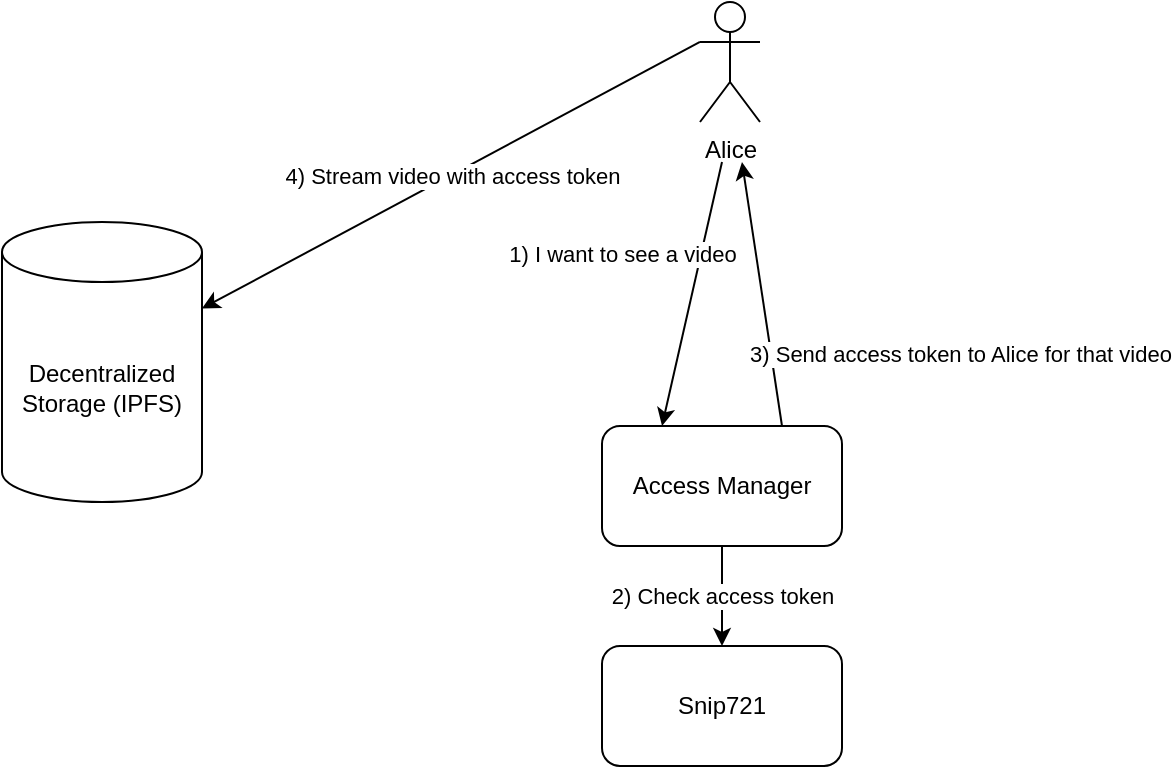 <mxfile version="20.2.1" type="github">
  <diagram id="qeXTaP9J9YP38mxGaQYU" name="Page-1">
    <mxGraphModel dx="1348" dy="773" grid="1" gridSize="10" guides="1" tooltips="1" connect="1" arrows="1" fold="1" page="1" pageScale="1" pageWidth="1169" pageHeight="827" math="0" shadow="0">
      <root>
        <mxCell id="0" />
        <mxCell id="1" parent="0" />
        <mxCell id="ReaQBcY6dgilL2wruTsK-2" value="Snip721" style="rounded=1;whiteSpace=wrap;html=1;" vertex="1" parent="1">
          <mxGeometry x="440" y="442" width="120" height="60" as="geometry" />
        </mxCell>
        <mxCell id="ReaQBcY6dgilL2wruTsK-3" value="2) Check access token" style="edgeStyle=none;rounded=0;orthogonalLoop=1;jettySize=auto;html=1;exitX=0.5;exitY=1;exitDx=0;exitDy=0;entryX=0.5;entryY=0;entryDx=0;entryDy=0;" edge="1" parent="1" source="ReaQBcY6dgilL2wruTsK-4" target="ReaQBcY6dgilL2wruTsK-2">
          <mxGeometry relative="1" as="geometry" />
        </mxCell>
        <mxCell id="ReaQBcY6dgilL2wruTsK-12" value="3) Send access token to Alice for that video" style="edgeStyle=none;rounded=0;orthogonalLoop=1;jettySize=auto;html=1;exitX=0.75;exitY=0;exitDx=0;exitDy=0;" edge="1" parent="1" source="ReaQBcY6dgilL2wruTsK-4">
          <mxGeometry x="-0.674" y="-93" relative="1" as="geometry">
            <mxPoint x="530" y="299.5" as="sourcePoint" />
            <mxPoint x="510" y="200" as="targetPoint" />
            <mxPoint as="offset" />
          </mxGeometry>
        </mxCell>
        <mxCell id="ReaQBcY6dgilL2wruTsK-4" value="Access Manager" style="rounded=1;whiteSpace=wrap;html=1;" vertex="1" parent="1">
          <mxGeometry x="440" y="332" width="120" height="60" as="geometry" />
        </mxCell>
        <mxCell id="ReaQBcY6dgilL2wruTsK-5" value="Decentralized Storage (IPFS)" style="shape=cylinder3;whiteSpace=wrap;html=1;boundedLbl=1;backgroundOutline=1;size=15;" vertex="1" parent="1">
          <mxGeometry x="140" y="230" width="100" height="140" as="geometry" />
        </mxCell>
        <mxCell id="ReaQBcY6dgilL2wruTsK-6" value="1) I want to see a video" style="edgeStyle=none;rounded=0;orthogonalLoop=1;jettySize=auto;html=1;entryX=0.25;entryY=0;entryDx=0;entryDy=0;" edge="1" parent="1" target="ReaQBcY6dgilL2wruTsK-4">
          <mxGeometry x="-0.176" y="-39" relative="1" as="geometry">
            <mxPoint x="500" y="200" as="sourcePoint" />
            <mxPoint x="190" y="240" as="targetPoint" />
            <mxPoint as="offset" />
          </mxGeometry>
        </mxCell>
        <mxCell id="ReaQBcY6dgilL2wruTsK-13" value="4) Stream video with access token" style="edgeStyle=none;rounded=0;orthogonalLoop=1;jettySize=auto;html=1;exitX=0;exitY=0.333;exitDx=0;exitDy=0;exitPerimeter=0;" edge="1" parent="1" source="ReaQBcY6dgilL2wruTsK-7" target="ReaQBcY6dgilL2wruTsK-5">
          <mxGeometry relative="1" as="geometry" />
        </mxCell>
        <mxCell id="ReaQBcY6dgilL2wruTsK-7" value="Alice" style="shape=umlActor;verticalLabelPosition=bottom;verticalAlign=top;html=1;outlineConnect=0;" vertex="1" parent="1">
          <mxGeometry x="489" y="120" width="30" height="60" as="geometry" />
        </mxCell>
      </root>
    </mxGraphModel>
  </diagram>
</mxfile>
